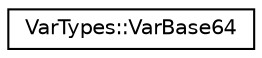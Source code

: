 digraph "Graphical Class Hierarchy"
{
 // INTERACTIVE_SVG=YES
  edge [fontname="Helvetica",fontsize="10",labelfontname="Helvetica",labelfontsize="10"];
  node [fontname="Helvetica",fontsize="10",shape=record];
  rankdir="LR";
  Node1 [label="VarTypes::VarBase64",height=0.2,width=0.4,color="black", fillcolor="white", style="filled",URL="$da/d08/class_var_types_1_1_var_base64.html",tooltip="A singleton wrapper to XMLParserBase64Tool. "];
}
